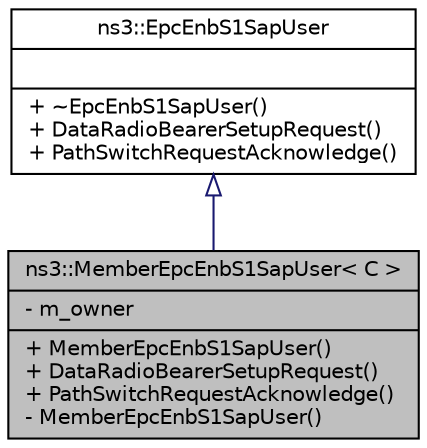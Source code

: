 digraph "ns3::MemberEpcEnbS1SapUser&lt; C &gt;"
{
  edge [fontname="Helvetica",fontsize="10",labelfontname="Helvetica",labelfontsize="10"];
  node [fontname="Helvetica",fontsize="10",shape=record];
  Node1 [label="{ns3::MemberEpcEnbS1SapUser\< C \>\n|- m_owner\l|+ MemberEpcEnbS1SapUser()\l+ DataRadioBearerSetupRequest()\l+ PathSwitchRequestAcknowledge()\l- MemberEpcEnbS1SapUser()\l}",height=0.2,width=0.4,color="black", fillcolor="grey75", style="filled", fontcolor="black"];
  Node2 -> Node1 [dir="back",color="midnightblue",fontsize="10",style="solid",arrowtail="onormal"];
  Node2 [label="{ns3::EpcEnbS1SapUser\n||+ ~EpcEnbS1SapUser()\l+ DataRadioBearerSetupRequest()\l+ PathSwitchRequestAcknowledge()\l}",height=0.2,width=0.4,color="black", fillcolor="white", style="filled",URL="$db/de1/classns3_1_1EpcEnbS1SapUser.html"];
}
